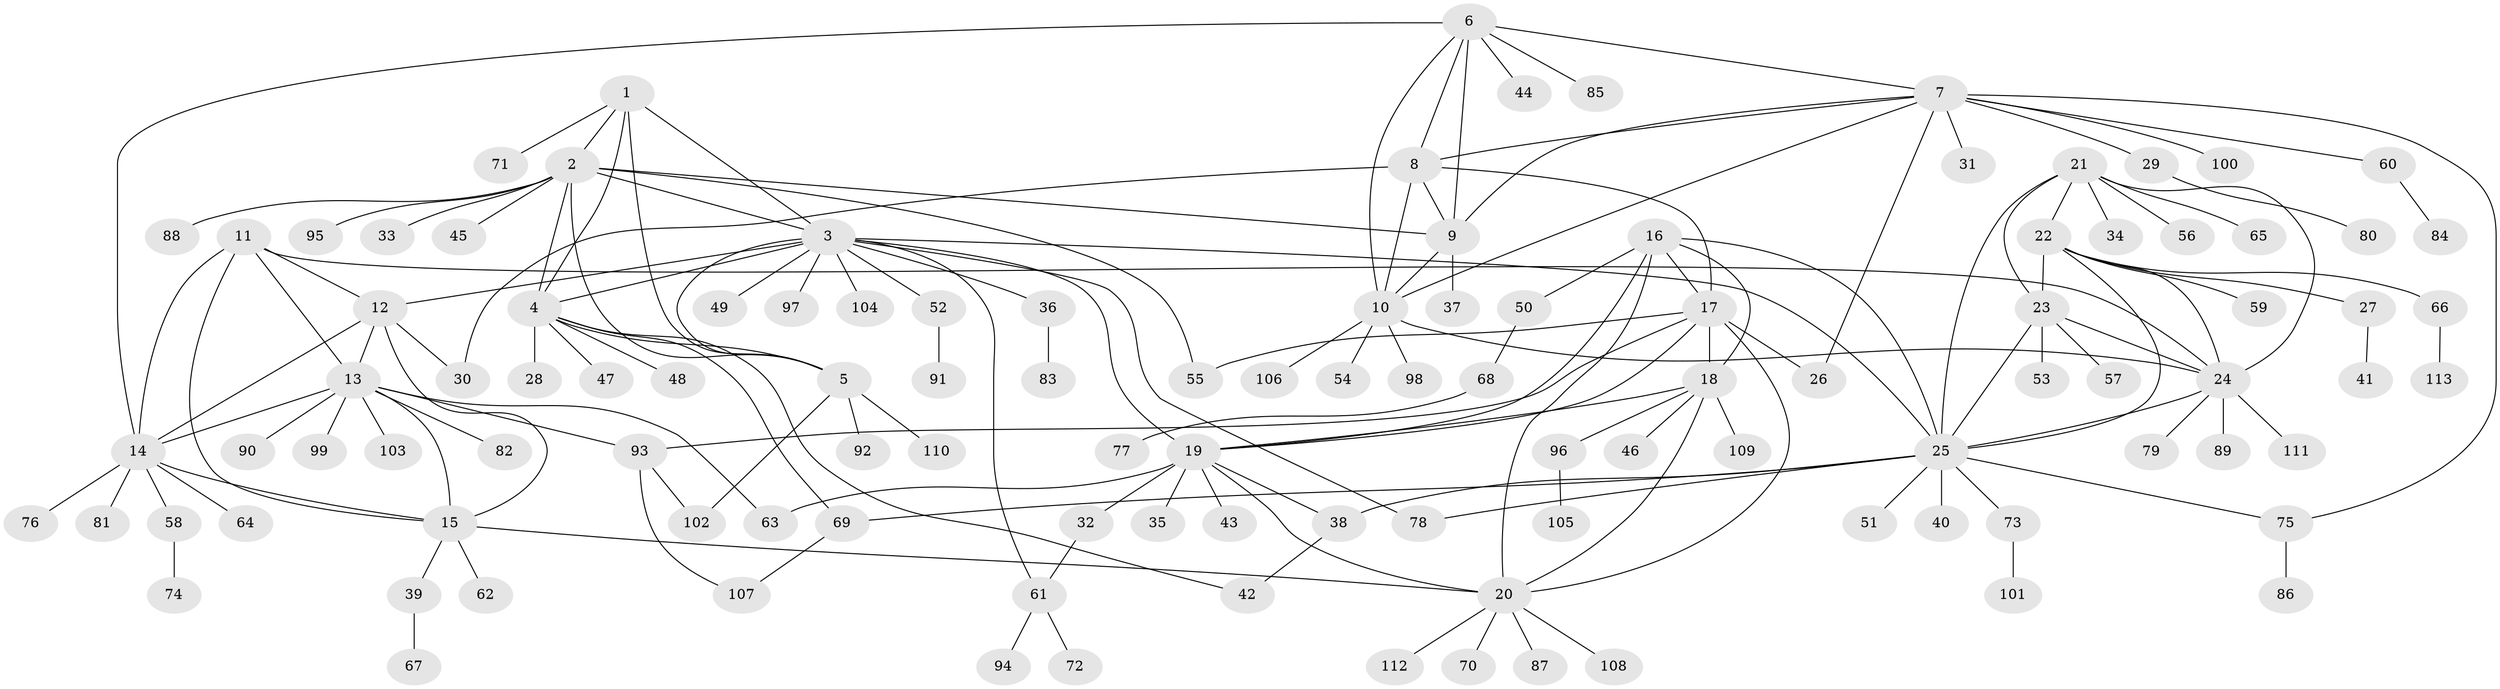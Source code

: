 // Generated by graph-tools (version 1.1) at 2025/37/03/09/25 02:37:29]
// undirected, 113 vertices, 161 edges
graph export_dot {
graph [start="1"]
  node [color=gray90,style=filled];
  1;
  2;
  3;
  4;
  5;
  6;
  7;
  8;
  9;
  10;
  11;
  12;
  13;
  14;
  15;
  16;
  17;
  18;
  19;
  20;
  21;
  22;
  23;
  24;
  25;
  26;
  27;
  28;
  29;
  30;
  31;
  32;
  33;
  34;
  35;
  36;
  37;
  38;
  39;
  40;
  41;
  42;
  43;
  44;
  45;
  46;
  47;
  48;
  49;
  50;
  51;
  52;
  53;
  54;
  55;
  56;
  57;
  58;
  59;
  60;
  61;
  62;
  63;
  64;
  65;
  66;
  67;
  68;
  69;
  70;
  71;
  72;
  73;
  74;
  75;
  76;
  77;
  78;
  79;
  80;
  81;
  82;
  83;
  84;
  85;
  86;
  87;
  88;
  89;
  90;
  91;
  92;
  93;
  94;
  95;
  96;
  97;
  98;
  99;
  100;
  101;
  102;
  103;
  104;
  105;
  106;
  107;
  108;
  109;
  110;
  111;
  112;
  113;
  1 -- 2;
  1 -- 3;
  1 -- 4;
  1 -- 5;
  1 -- 71;
  2 -- 3;
  2 -- 4;
  2 -- 5;
  2 -- 9;
  2 -- 33;
  2 -- 45;
  2 -- 55;
  2 -- 88;
  2 -- 95;
  3 -- 4;
  3 -- 5;
  3 -- 12;
  3 -- 19;
  3 -- 25;
  3 -- 36;
  3 -- 49;
  3 -- 52;
  3 -- 61;
  3 -- 78;
  3 -- 97;
  3 -- 104;
  4 -- 5;
  4 -- 28;
  4 -- 42;
  4 -- 47;
  4 -- 48;
  4 -- 69;
  5 -- 92;
  5 -- 102;
  5 -- 110;
  6 -- 7;
  6 -- 8;
  6 -- 9;
  6 -- 10;
  6 -- 14;
  6 -- 44;
  6 -- 85;
  7 -- 8;
  7 -- 9;
  7 -- 10;
  7 -- 26;
  7 -- 29;
  7 -- 31;
  7 -- 60;
  7 -- 75;
  7 -- 100;
  8 -- 9;
  8 -- 10;
  8 -- 17;
  8 -- 30;
  9 -- 10;
  9 -- 37;
  10 -- 24;
  10 -- 54;
  10 -- 98;
  10 -- 106;
  11 -- 12;
  11 -- 13;
  11 -- 14;
  11 -- 15;
  11 -- 24;
  12 -- 13;
  12 -- 14;
  12 -- 15;
  12 -- 30;
  13 -- 14;
  13 -- 15;
  13 -- 63;
  13 -- 82;
  13 -- 90;
  13 -- 93;
  13 -- 99;
  13 -- 103;
  14 -- 15;
  14 -- 58;
  14 -- 64;
  14 -- 76;
  14 -- 81;
  15 -- 20;
  15 -- 39;
  15 -- 62;
  16 -- 17;
  16 -- 18;
  16 -- 19;
  16 -- 20;
  16 -- 25;
  16 -- 50;
  17 -- 18;
  17 -- 19;
  17 -- 20;
  17 -- 26;
  17 -- 55;
  17 -- 93;
  18 -- 19;
  18 -- 20;
  18 -- 46;
  18 -- 96;
  18 -- 109;
  19 -- 20;
  19 -- 32;
  19 -- 35;
  19 -- 38;
  19 -- 43;
  19 -- 63;
  20 -- 70;
  20 -- 87;
  20 -- 108;
  20 -- 112;
  21 -- 22;
  21 -- 23;
  21 -- 24;
  21 -- 25;
  21 -- 34;
  21 -- 56;
  21 -- 65;
  22 -- 23;
  22 -- 24;
  22 -- 25;
  22 -- 27;
  22 -- 59;
  22 -- 66;
  23 -- 24;
  23 -- 25;
  23 -- 53;
  23 -- 57;
  24 -- 25;
  24 -- 79;
  24 -- 89;
  24 -- 111;
  25 -- 38;
  25 -- 40;
  25 -- 51;
  25 -- 69;
  25 -- 73;
  25 -- 75;
  25 -- 78;
  27 -- 41;
  29 -- 80;
  32 -- 61;
  36 -- 83;
  38 -- 42;
  39 -- 67;
  50 -- 68;
  52 -- 91;
  58 -- 74;
  60 -- 84;
  61 -- 72;
  61 -- 94;
  66 -- 113;
  68 -- 77;
  69 -- 107;
  73 -- 101;
  75 -- 86;
  93 -- 102;
  93 -- 107;
  96 -- 105;
}
